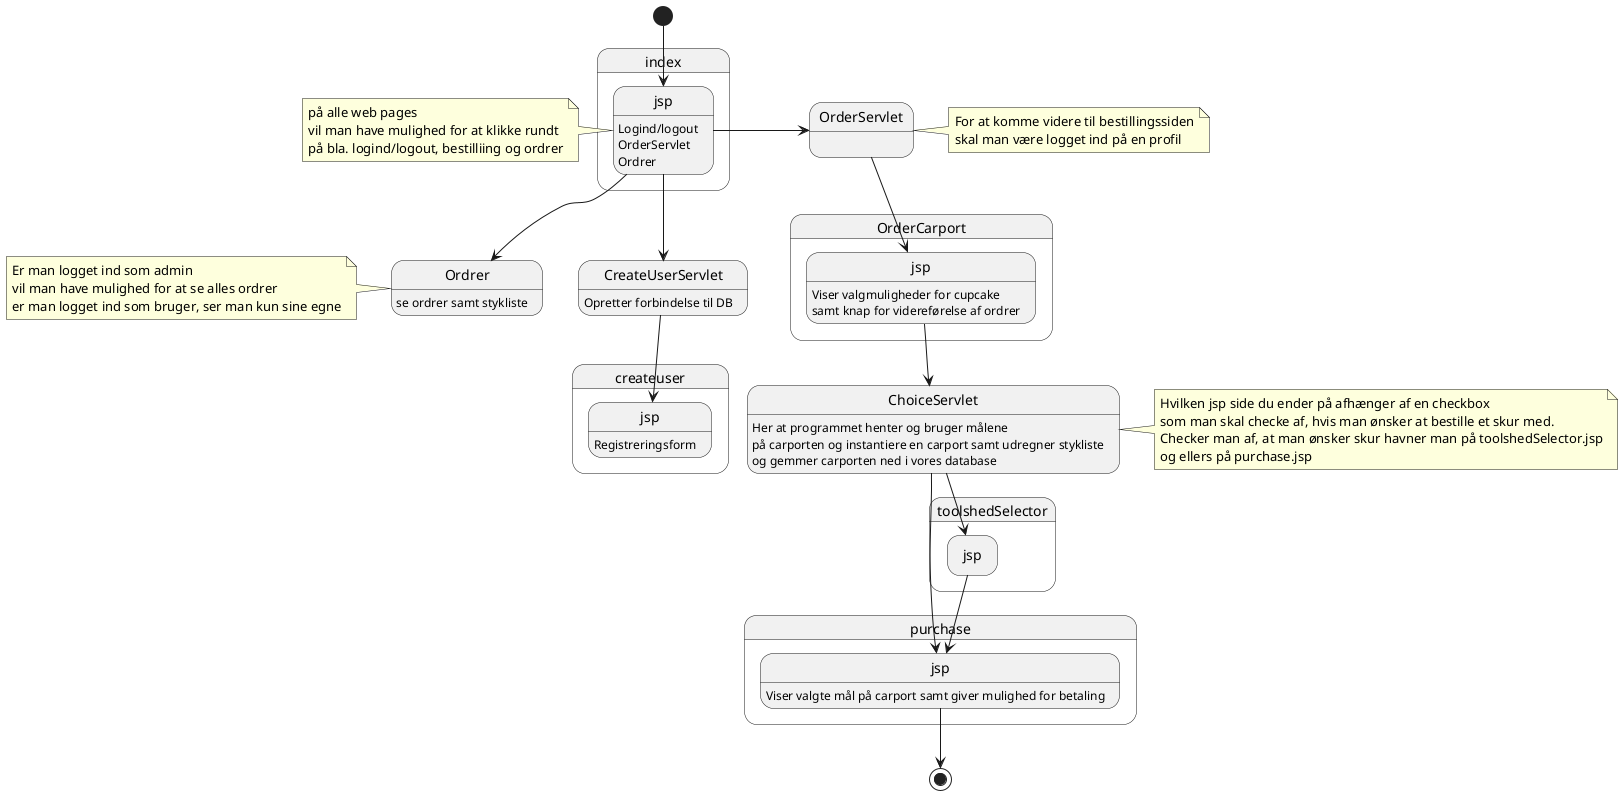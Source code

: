 @startuml
hide empty description
[*] --> index.jsp
index.jsp : Logind/logout
index.jsp : OrderServlet
index.jsp : Ordrer
note left of index.jsp
  på alle web pages
  vil man have mulighed for at klikke rundt
  på bla. logind/logout, bestilliing og ordrer
end note


index.jsp -> OrderServlet
OrderServlet :

OrderServlet --> OrderCarport.jsp
OrderCarport.jsp : Viser valgmuligheder for cupcake
OrderCarport.jsp : samt knap for videreførelse af ordrer
index.jsp --> Ordrer
Ordrer : se ordrer samt stykliste
OrderCarport.jsp --> ChoiceServlet
ChoiceServlet : Her at programmet henter og bruger målene
ChoiceServlet : på carporten og instantiere en carport samt udregner stykliste
ChoiceServlet : og gemmer carporten ned i vores database
ChoiceServlet --> purchase.jsp
ChoiceServlet --> toolshedSelector.jsp
note right of ChoiceServlet
Hvilken jsp side du ender på afhænger af en checkbox
som man skal checke af, hvis man ønsker at bestille et skur med.
Checker man af, at man ønsker skur havner man på toolshedSelector.jsp
og ellers på purchase.jsp
end note
purchase.jsp : Viser valgte mål på carport samt giver mulighed for betaling
note left of Ordrer
Er man logget ind som admin
vil man have mulighed for at se alles ordrer
er man logget ind som bruger, ser man kun sine egne
end note
note right of OrderServlet
For at komme videre til bestillingssiden
skal man være logget ind på en profil
end note
toolshedSelector.jsp --> purchase.jsp
index.jsp --> CreateUserServlet
CreateUserServlet: Opretter forbindelse til DB
CreateUserServlet --> createuser.jsp
createuser.jsp: Registreringsform
purchase.jsp --> [*]
@enduml